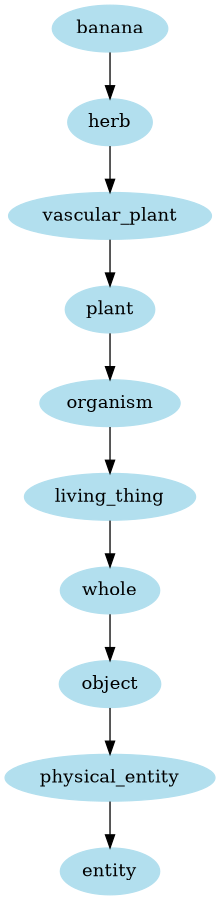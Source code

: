 digraph unix {
	node [color=lightblue2 style=filled]
	size="6,6"
	banana -> herb
	herb -> vascular_plant
	vascular_plant -> plant
	plant -> organism
	organism -> living_thing
	living_thing -> whole
	whole -> object
	object -> physical_entity
	physical_entity -> entity
}
